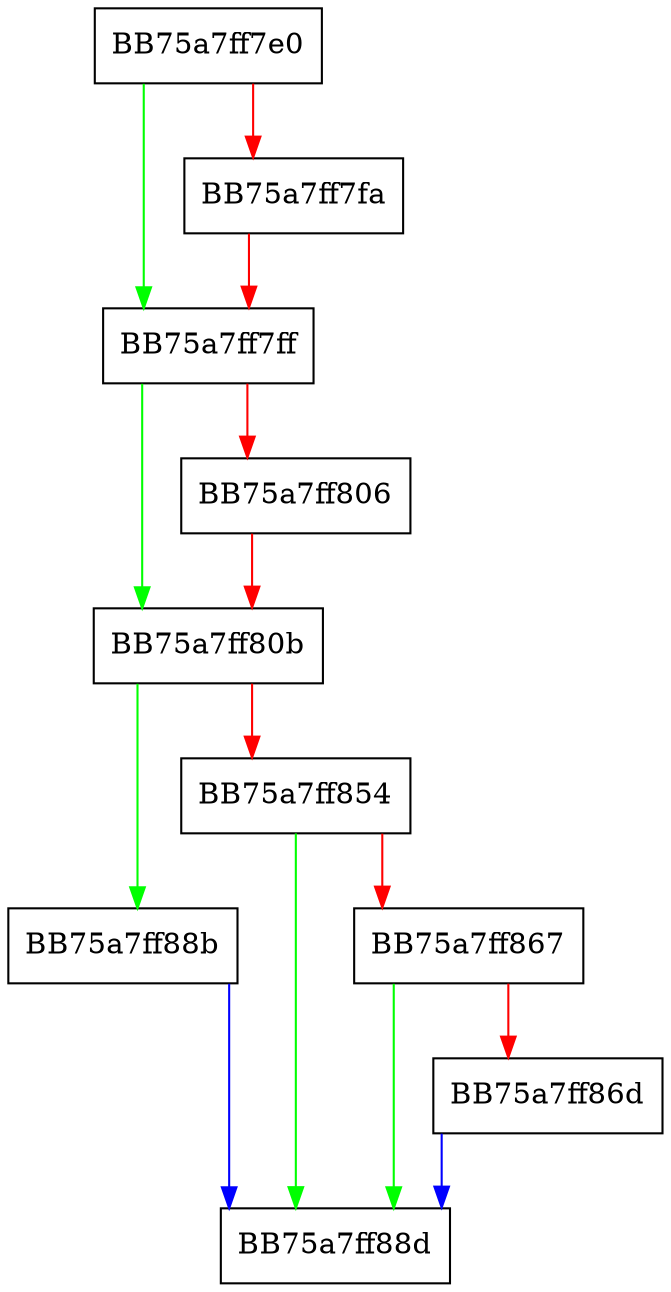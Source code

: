 digraph OnCommit {
  node [shape="box"];
  graph [splines=ortho];
  BB75a7ff7e0 -> BB75a7ff7ff [color="green"];
  BB75a7ff7e0 -> BB75a7ff7fa [color="red"];
  BB75a7ff7fa -> BB75a7ff7ff [color="red"];
  BB75a7ff7ff -> BB75a7ff80b [color="green"];
  BB75a7ff7ff -> BB75a7ff806 [color="red"];
  BB75a7ff806 -> BB75a7ff80b [color="red"];
  BB75a7ff80b -> BB75a7ff88b [color="green"];
  BB75a7ff80b -> BB75a7ff854 [color="red"];
  BB75a7ff854 -> BB75a7ff88d [color="green"];
  BB75a7ff854 -> BB75a7ff867 [color="red"];
  BB75a7ff867 -> BB75a7ff88d [color="green"];
  BB75a7ff867 -> BB75a7ff86d [color="red"];
  BB75a7ff86d -> BB75a7ff88d [color="blue"];
  BB75a7ff88b -> BB75a7ff88d [color="blue"];
}
